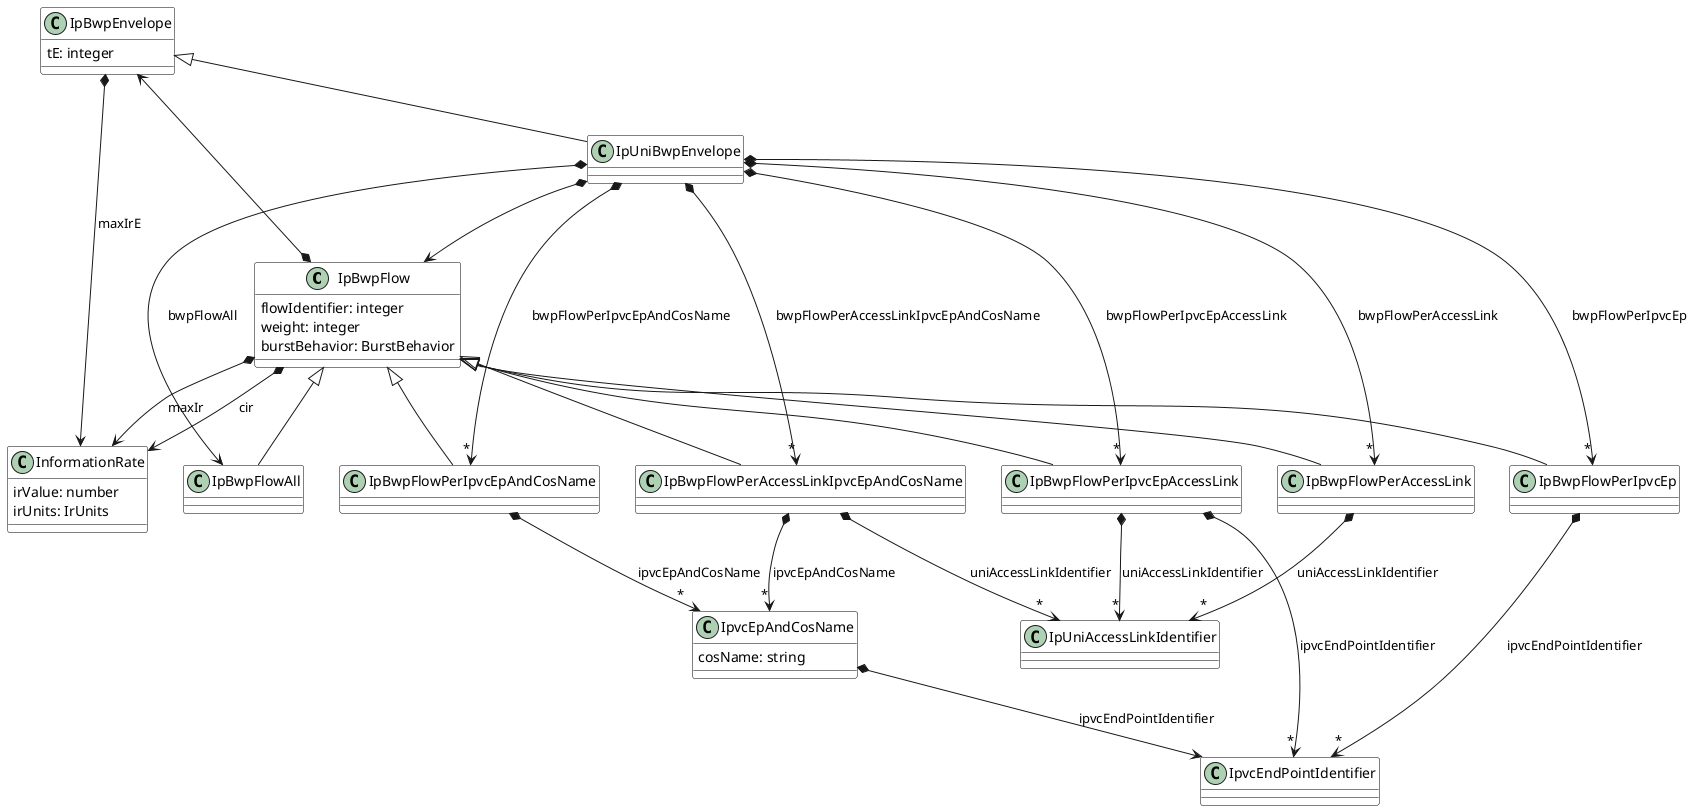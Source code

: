@startuml
skinparam {
    ClassBackgroundColor White
    ClassBorderColor Black
}
class IpBwpFlow {

    flowIdentifier: integer
    weight: integer
    burstBehavior: BurstBehavior
}

IpBwpFlow *--> InformationRate : maxIr
IpBwpFlow *--> InformationRate : cir

IpUniBwpEnvelope *--> IpBwpFlow
IpBwpEnvelope <-d-* IpBwpFlow

class IpBwpEnvelope {

    tE: integer
}

IpBwpEnvelope *--> InformationRate : maxIrE


class IpUniBwpEnvelope {

}
IpBwpEnvelope <|-- IpUniBwpEnvelope

IpUniBwpEnvelope *-->"*" IpBwpFlowPerIpvcEp : bwpFlowPerIpvcEp
IpUniBwpEnvelope *-->"*" IpBwpFlowPerIpvcEpAccessLink : bwpFlowPerIpvcEpAccessLink
IpUniBwpEnvelope *--> IpBwpFlowAll : bwpFlowAll
IpUniBwpEnvelope *-->"*" IpBwpFlowPerAccessLink : bwpFlowPerAccessLink
IpUniBwpEnvelope *-->"*" IpBwpFlowPerIpvcEpAndCosName : bwpFlowPerIpvcEpAndCosName
IpUniBwpEnvelope *-->"*" IpBwpFlowPerAccessLinkIpvcEpAndCosName : bwpFlowPerAccessLinkIpvcEpAndCosName

class IpBwpFlowPerAccessLinkIpvcEpAndCosName {

}
IpBwpFlow <|-d- IpBwpFlowPerAccessLinkIpvcEpAndCosName

IpBwpFlowPerAccessLinkIpvcEpAndCosName *-->"*" IpvcEpAndCosName : ipvcEpAndCosName
IpBwpFlowPerAccessLinkIpvcEpAndCosName *-->"*" IpUniAccessLinkIdentifier : uniAccessLinkIdentifier

class InformationRate {

    irValue: number
    irUnits: IrUnits
}


class IpBwpFlowAll {

}
IpBwpFlow <|-- IpBwpFlowAll



class IpBwpFlowPerIpvcEp {

}
IpBwpFlow <|-- IpBwpFlowPerIpvcEp

IpBwpFlowPerIpvcEp *-->"*" IpvcEndPointIdentifier : ipvcEndPointIdentifier


class IpBwpFlowPerIpvcEpAndCosName {

}
IpBwpFlow <|-- IpBwpFlowPerIpvcEpAndCosName

IpBwpFlowPerIpvcEpAndCosName *-->"*" IpvcEpAndCosName : ipvcEpAndCosName



class IpBwpFlowPerAccessLink {

}
IpBwpFlow <|-- IpBwpFlowPerAccessLink

IpBwpFlowPerAccessLink *-->"*" IpUniAccessLinkIdentifier : uniAccessLinkIdentifier


class IpBwpFlowPerIpvcEpAccessLink {

}
IpBwpFlow <|-- IpBwpFlowPerIpvcEpAccessLink

IpBwpFlowPerIpvcEpAccessLink *-->"*" IpvcEndPointIdentifier : ipvcEndPointIdentifier
IpBwpFlowPerIpvcEpAccessLink *-->"*" IpUniAccessLinkIdentifier : uniAccessLinkIdentifier

class IpvcEpAndCosName {

    cosName: string
}

IpvcEpAndCosName *--> IpvcEndPointIdentifier : ipvcEndPointIdentifier


@enduml
